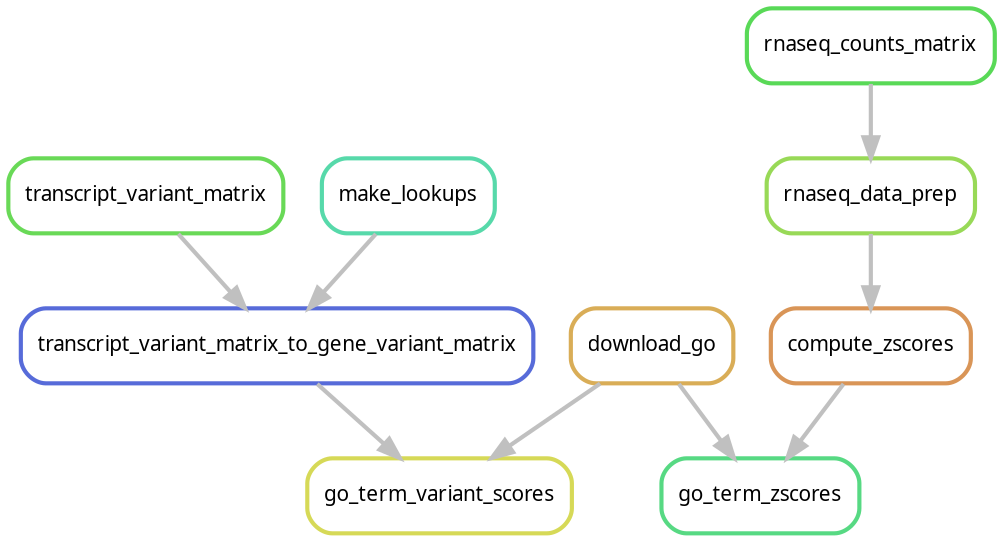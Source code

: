 digraph snakemake_dag {
    graph[bgcolor=white, margin=0];
    node[shape=box, style=rounded, fontname=sans,                 fontsize=10, penwidth=2];
    edge[penwidth=2, color=grey];
	0[label = "transcript_variant_matrix", color = "0.31 0.6 0.85", style="rounded"];
	1[label = "rnaseq_counts_matrix", color = "0.33 0.6 0.85", style="rounded"];
	2[label = "go_term_variant_scores", color = "0.17 0.6 0.85", style="rounded"];
	3[label = "rnaseq_data_prep", color = "0.25 0.6 0.85", style="rounded"];
	4[label = "go_term_zscores", color = "0.39 0.6 0.85", style="rounded"];
	5[label = "compute_zscores", color = "0.08 0.6 0.85", style="rounded"];
	6[label = "make_lookups", color = "0.44 0.6 0.85", style="rounded"];
	7[label = "transcript_variant_matrix_to_gene_variant_matrix", color = "0.64 0.6 0.85", style="rounded"];
	8[label = "download_go", color = "0.11 0.6 0.85", style="rounded"];
	7 -> 2
	8 -> 2
	1 -> 3
	5 -> 4
	8 -> 4
	3 -> 5
	0 -> 7
	6 -> 7
}            
